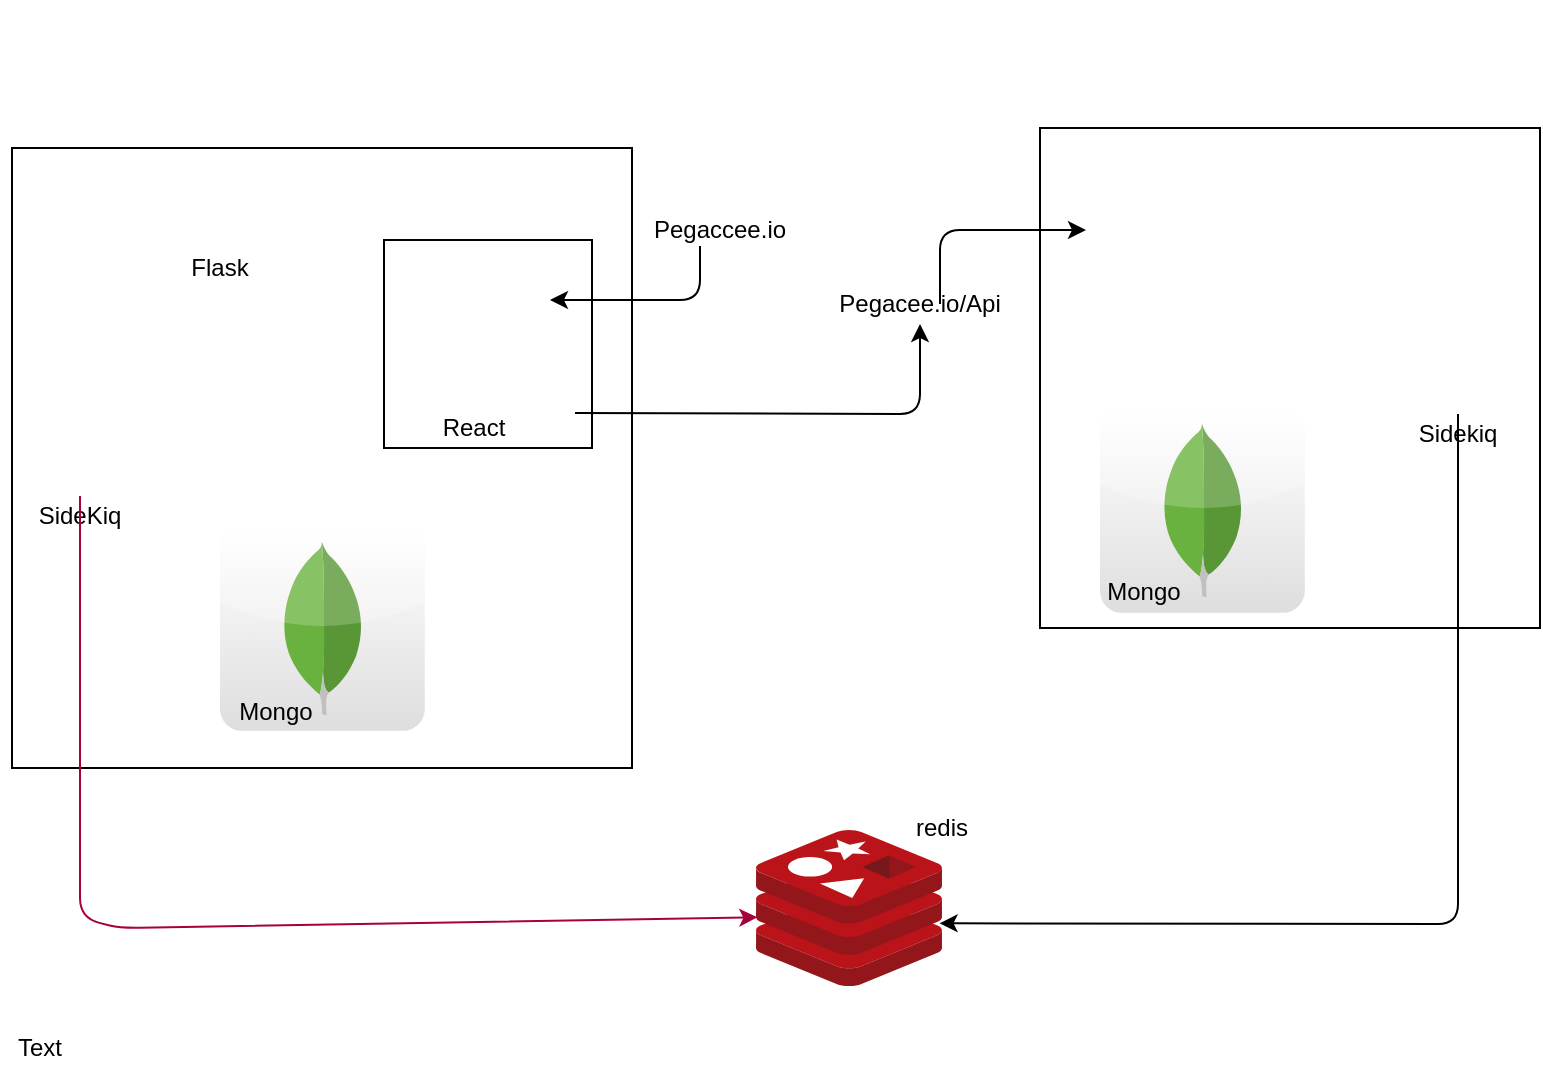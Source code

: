 <mxfile version="12.3.1" type="github" pages="1">
  <diagram id="PSw_eITjVm3vNGns0JKH" name="Page-1">
    <mxGraphModel dx="1001" dy="437" grid="1" gridSize="10" guides="1" tooltips="1" connect="1" arrows="1" fold="1" page="1" pageScale="1" pageWidth="850" pageHeight="1100" math="0" shadow="0">
      <root>
        <mxCell id="0"/>
        <mxCell id="1" parent="0"/>
        <mxCell id="etsb46hmWf3pHDXTE2O4-1" value="" style="whiteSpace=wrap;html=1;aspect=fixed;" vertex="1" parent="1">
          <mxGeometry x="26" y="160" width="310" height="310" as="geometry"/>
        </mxCell>
        <mxCell id="etsb46hmWf3pHDXTE2O4-2" value="" style="whiteSpace=wrap;html=1;aspect=fixed;" vertex="1" parent="1">
          <mxGeometry x="540" y="150" width="250" height="250" as="geometry"/>
        </mxCell>
        <mxCell id="etsb46hmWf3pHDXTE2O4-3" value="" style="shape=image;html=1;verticalAlign=top;verticalLabelPosition=bottom;labelBackgroundColor=#ffffff;imageAspect=0;aspect=fixed;image=https://cdn4.iconfinder.com/data/icons/logos-brands-5/24/nginx-128.png" vertex="1" parent="1">
          <mxGeometry x="380" y="86" width="128" height="128" as="geometry"/>
        </mxCell>
        <mxCell id="etsb46hmWf3pHDXTE2O4-4" value="" style="shape=image;html=1;verticalAlign=top;verticalLabelPosition=bottom;labelBackgroundColor=#ffffff;imageAspect=0;aspect=fixed;image=https://cdn4.iconfinder.com/data/icons/logos-brands-5/24/flask-128.png" vertex="1" parent="1">
          <mxGeometry x="50" y="160" width="88" height="88" as="geometry"/>
        </mxCell>
        <mxCell id="etsb46hmWf3pHDXTE2O4-7" value="" style="shape=image;html=1;verticalAlign=top;verticalLabelPosition=bottom;labelBackgroundColor=#ffffff;imageAspect=0;aspect=fixed;image=https://cdn1.iconfinder.com/data/icons/Momentum_MatteEntireSet/32/Ruby-On-Rails.png" vertex="1" parent="1">
          <mxGeometry x="240" y="220" width="76" height="76" as="geometry"/>
        </mxCell>
        <mxCell id="etsb46hmWf3pHDXTE2O4-9" value="" style="dashed=0;outlineConnect=0;html=1;align=center;labelPosition=center;verticalLabelPosition=bottom;verticalAlign=top;shape=mxgraph.webicons.mongodb;gradientColor=#DFDEDE" vertex="1" parent="1">
          <mxGeometry x="130" y="349" width="102.4" height="102.4" as="geometry"/>
        </mxCell>
        <mxCell id="etsb46hmWf3pHDXTE2O4-11" value="" style="shape=image;html=1;verticalAlign=top;verticalLabelPosition=bottom;labelBackgroundColor=#ffffff;imageAspect=0;aspect=fixed;image=https://cdn2.iconfinder.com/data/icons/new-year-resolutions/64/resolutions-23-128.png" vertex="1" parent="1">
          <mxGeometry x="24" y="253" width="86" height="86" as="geometry"/>
        </mxCell>
        <mxCell id="etsb46hmWf3pHDXTE2O4-12" value="Mongo" style="text;html=1;strokeColor=none;fillColor=none;align=center;verticalAlign=middle;whiteSpace=wrap;rounded=0;" vertex="1" parent="1">
          <mxGeometry x="138" y="431.5" width="40" height="20" as="geometry"/>
        </mxCell>
        <mxCell id="etsb46hmWf3pHDXTE2O4-13" value="SideKiq" style="text;html=1;strokeColor=none;fillColor=none;align=center;verticalAlign=middle;whiteSpace=wrap;rounded=0;" vertex="1" parent="1">
          <mxGeometry x="40" y="334" width="40" height="20" as="geometry"/>
        </mxCell>
        <mxCell id="etsb46hmWf3pHDXTE2O4-14" value="Flask" style="text;html=1;strokeColor=none;fillColor=none;align=center;verticalAlign=middle;whiteSpace=wrap;rounded=0;" vertex="1" parent="1">
          <mxGeometry x="110" y="210" width="40" height="20" as="geometry"/>
        </mxCell>
        <mxCell id="etsb46hmWf3pHDXTE2O4-16" value="Pegacee.io/Api" style="text;html=1;strokeColor=none;fillColor=none;align=center;verticalAlign=middle;whiteSpace=wrap;rounded=0;" vertex="1" parent="1">
          <mxGeometry x="460" y="228" width="40" height="20" as="geometry"/>
        </mxCell>
        <mxCell id="etsb46hmWf3pHDXTE2O4-18" value="" style="whiteSpace=wrap;html=1;aspect=fixed;" vertex="1" parent="1">
          <mxGeometry x="212" y="206" width="104" height="104" as="geometry"/>
        </mxCell>
        <mxCell id="etsb46hmWf3pHDXTE2O4-19" value="" style="shape=image;html=1;verticalAlign=top;verticalLabelPosition=bottom;labelBackgroundColor=#ffffff;imageAspect=0;aspect=fixed;image=https://cdn1.iconfinder.com/data/icons/Momentum_MatteEntireSet/32/Ruby-On-Rails.png" vertex="1" parent="1">
          <mxGeometry x="240" y="214" width="58" height="58" as="geometry"/>
        </mxCell>
        <mxCell id="etsb46hmWf3pHDXTE2O4-20" value="" style="shape=image;html=1;verticalAlign=top;verticalLabelPosition=bottom;labelBackgroundColor=#ffffff;imageAspect=0;aspect=fixed;image=https://cdn4.iconfinder.com/data/icons/logos-3/600/React.js_logo-128.png" vertex="1" parent="1">
          <mxGeometry x="272.5" y="275" width="35" height="35" as="geometry"/>
        </mxCell>
        <mxCell id="etsb46hmWf3pHDXTE2O4-22" value="React" style="text;html=1;strokeColor=none;fillColor=none;align=center;verticalAlign=middle;whiteSpace=wrap;rounded=0;" vertex="1" parent="1">
          <mxGeometry x="230" y="290" width="54" height="20" as="geometry"/>
        </mxCell>
        <mxCell id="etsb46hmWf3pHDXTE2O4-23" value="" style="dashed=0;outlineConnect=0;html=1;align=center;labelPosition=center;verticalLabelPosition=bottom;verticalAlign=top;shape=mxgraph.webicons.mongodb;gradientColor=#DFDEDE" vertex="1" parent="1">
          <mxGeometry x="570" y="290" width="102.4" height="102.4" as="geometry"/>
        </mxCell>
        <mxCell id="etsb46hmWf3pHDXTE2O4-24" value="" style="shape=image;html=1;verticalAlign=top;verticalLabelPosition=bottom;labelBackgroundColor=#ffffff;imageAspect=0;aspect=fixed;image=https://cdn1.iconfinder.com/data/icons/Momentum_MatteEntireSet/32/Ruby-On-Rails.png" vertex="1" parent="1">
          <mxGeometry x="563" y="172" width="58" height="58" as="geometry"/>
        </mxCell>
        <mxCell id="etsb46hmWf3pHDXTE2O4-25" value="" style="shape=image;html=1;verticalAlign=top;verticalLabelPosition=bottom;labelBackgroundColor=#ffffff;imageAspect=0;aspect=fixed;image=https://cdn2.iconfinder.com/data/icons/new-year-resolutions/64/resolutions-23-128.png" vertex="1" parent="1">
          <mxGeometry x="707" y="216.5" width="83" height="83" as="geometry"/>
        </mxCell>
        <mxCell id="etsb46hmWf3pHDXTE2O4-27" value="Mongo" style="text;html=1;strokeColor=none;fillColor=none;align=center;verticalAlign=middle;whiteSpace=wrap;rounded=0;" vertex="1" parent="1">
          <mxGeometry x="572" y="372" width="40" height="20" as="geometry"/>
        </mxCell>
        <mxCell id="etsb46hmWf3pHDXTE2O4-28" value="Sidekiq" style="text;html=1;strokeColor=none;fillColor=none;align=center;verticalAlign=middle;whiteSpace=wrap;rounded=0;" vertex="1" parent="1">
          <mxGeometry x="729" y="293" width="40" height="20" as="geometry"/>
        </mxCell>
        <mxCell id="etsb46hmWf3pHDXTE2O4-30" value="" style="aspect=fixed;html=1;points=[];align=center;image;fontSize=12;image=img/lib/mscae/Cache_Redis_Product.svg;" vertex="1" parent="1">
          <mxGeometry x="398" y="501" width="93" height="78" as="geometry"/>
        </mxCell>
        <mxCell id="etsb46hmWf3pHDXTE2O4-31" value="redis" style="text;html=1;strokeColor=none;fillColor=none;align=center;verticalAlign=middle;whiteSpace=wrap;rounded=0;" vertex="1" parent="1">
          <mxGeometry x="471" y="490" width="40" height="20" as="geometry"/>
        </mxCell>
        <mxCell id="etsb46hmWf3pHDXTE2O4-32" value="" style="endArrow=classic;html=1;exitX=0.5;exitY=0;exitDx=0;exitDy=0;entryX=0.987;entryY=0.598;entryDx=0;entryDy=0;entryPerimeter=0;" edge="1" parent="1" source="etsb46hmWf3pHDXTE2O4-28" target="etsb46hmWf3pHDXTE2O4-30">
          <mxGeometry width="50" height="50" relative="1" as="geometry">
            <mxPoint x="660" y="450" as="sourcePoint"/>
            <mxPoint x="749" y="480" as="targetPoint"/>
            <Array as="points">
              <mxPoint x="749" y="548"/>
            </Array>
          </mxGeometry>
        </mxCell>
        <mxCell id="etsb46hmWf3pHDXTE2O4-33" value="" style="endArrow=classic;html=1;exitX=0.5;exitY=0;exitDx=0;exitDy=0;fillColor=#d80073;strokeColor=#A50040;entryX=0.007;entryY=0.56;entryDx=0;entryDy=0;entryPerimeter=0;" edge="1" parent="1" source="etsb46hmWf3pHDXTE2O4-13" target="etsb46hmWf3pHDXTE2O4-30">
          <mxGeometry width="50" height="50" relative="1" as="geometry">
            <mxPoint x="20" y="620" as="sourcePoint"/>
            <mxPoint x="390" y="545" as="targetPoint"/>
            <Array as="points">
              <mxPoint x="60" y="545"/>
              <mxPoint x="80" y="550"/>
            </Array>
          </mxGeometry>
        </mxCell>
        <mxCell id="etsb46hmWf3pHDXTE2O4-39" value="" style="endArrow=classic;html=1;exitX=0;exitY=0.75;exitDx=0;exitDy=0;entryX=0.948;entryY=0.379;entryDx=0;entryDy=0;entryPerimeter=0;" edge="1" parent="1" target="etsb46hmWf3pHDXTE2O4-19">
          <mxGeometry width="50" height="50" relative="1" as="geometry">
            <mxPoint x="370" y="209" as="sourcePoint"/>
            <mxPoint x="370" y="200" as="targetPoint"/>
            <Array as="points">
              <mxPoint x="370" y="236"/>
            </Array>
          </mxGeometry>
        </mxCell>
        <mxCell id="etsb46hmWf3pHDXTE2O4-41" value="Text" style="text;html=1;strokeColor=none;fillColor=none;align=center;verticalAlign=middle;whiteSpace=wrap;rounded=0;" vertex="1" parent="1">
          <mxGeometry x="20" y="600" width="40" height="20" as="geometry"/>
        </mxCell>
        <mxCell id="etsb46hmWf3pHDXTE2O4-42" value="Pegaccee.io" style="text;html=1;strokeColor=none;fillColor=none;align=center;verticalAlign=middle;whiteSpace=wrap;rounded=0;" vertex="1" parent="1">
          <mxGeometry x="360" y="191" width="40" height="20" as="geometry"/>
        </mxCell>
        <mxCell id="etsb46hmWf3pHDXTE2O4-44" value="" style="endArrow=classic;html=1;exitX=1;exitY=0.5;exitDx=0;exitDy=0;" edge="1" parent="1" source="etsb46hmWf3pHDXTE2O4-20" target="etsb46hmWf3pHDXTE2O4-16">
          <mxGeometry width="50" height="50" relative="1" as="geometry">
            <mxPoint x="300" y="320" as="sourcePoint"/>
            <mxPoint x="490" y="290" as="targetPoint"/>
            <Array as="points">
              <mxPoint x="480" y="293"/>
            </Array>
          </mxGeometry>
        </mxCell>
        <mxCell id="etsb46hmWf3pHDXTE2O4-46" value="" style="endArrow=classic;html=1;entryX=0;entryY=0.5;entryDx=0;entryDy=0;" edge="1" parent="1" target="etsb46hmWf3pHDXTE2O4-24">
          <mxGeometry width="50" height="50" relative="1" as="geometry">
            <mxPoint x="490" y="238" as="sourcePoint"/>
            <mxPoint x="520" y="190" as="targetPoint"/>
            <Array as="points">
              <mxPoint x="490" y="201"/>
            </Array>
          </mxGeometry>
        </mxCell>
      </root>
    </mxGraphModel>
  </diagram>
</mxfile>
